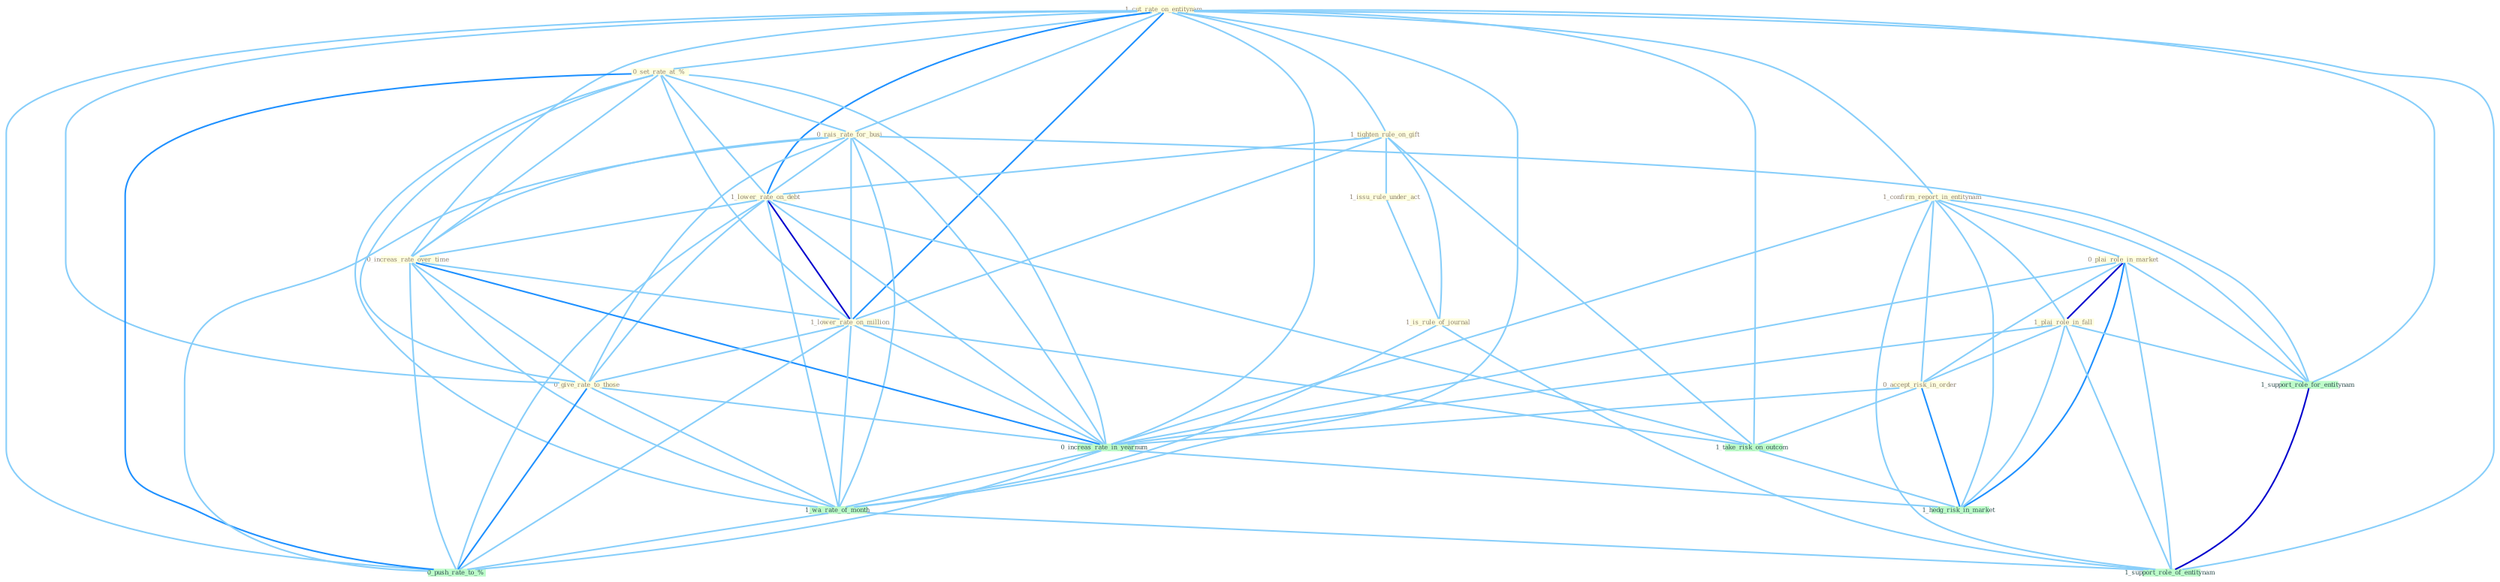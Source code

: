 Graph G{ 
    node
    [shape=polygon,style=filled,width=.5,height=.06,color="#BDFCC9",fixedsize=true,fontsize=4,
    fontcolor="#2f4f4f"];
    {node
    [color="#ffffe0", fontcolor="#8b7d6b"] "1_cut_rate_on_entitynam " "0_set_rate_at_% " "0_rais_rate_for_busi " "1_tighten_rule_on_gift " "1_confirm_report_in_entitynam " "1_issu_rule_under_act " "1_lower_rate_on_debt " "0_increas_rate_over_time " "1_lower_rate_on_million " "0_plai_role_in_market " "1_plai_role_in_fall " "1_is_rule_of_journal " "0_accept_risk_in_order " "0_give_rate_to_those "}
{node [color="#fff0f5", fontcolor="#b22222"]}
edge [color="#B0E2FF"];

	"1_cut_rate_on_entitynam " -- "0_set_rate_at_% " [w="1", color="#87cefa" ];
	"1_cut_rate_on_entitynam " -- "0_rais_rate_for_busi " [w="1", color="#87cefa" ];
	"1_cut_rate_on_entitynam " -- "1_tighten_rule_on_gift " [w="1", color="#87cefa" ];
	"1_cut_rate_on_entitynam " -- "1_confirm_report_in_entitynam " [w="1", color="#87cefa" ];
	"1_cut_rate_on_entitynam " -- "1_lower_rate_on_debt " [w="2", color="#1e90ff" , len=0.8];
	"1_cut_rate_on_entitynam " -- "0_increas_rate_over_time " [w="1", color="#87cefa" ];
	"1_cut_rate_on_entitynam " -- "1_lower_rate_on_million " [w="2", color="#1e90ff" , len=0.8];
	"1_cut_rate_on_entitynam " -- "0_give_rate_to_those " [w="1", color="#87cefa" ];
	"1_cut_rate_on_entitynam " -- "0_increas_rate_in_yearnum " [w="1", color="#87cefa" ];
	"1_cut_rate_on_entitynam " -- "1_wa_rate_of_month " [w="1", color="#87cefa" ];
	"1_cut_rate_on_entitynam " -- "1_support_role_for_entitynam " [w="1", color="#87cefa" ];
	"1_cut_rate_on_entitynam " -- "1_take_risk_on_outcom " [w="1", color="#87cefa" ];
	"1_cut_rate_on_entitynam " -- "0_push_rate_to_% " [w="1", color="#87cefa" ];
	"1_cut_rate_on_entitynam " -- "1_support_role_of_entitynam " [w="1", color="#87cefa" ];
	"0_set_rate_at_% " -- "0_rais_rate_for_busi " [w="1", color="#87cefa" ];
	"0_set_rate_at_% " -- "1_lower_rate_on_debt " [w="1", color="#87cefa" ];
	"0_set_rate_at_% " -- "0_increas_rate_over_time " [w="1", color="#87cefa" ];
	"0_set_rate_at_% " -- "1_lower_rate_on_million " [w="1", color="#87cefa" ];
	"0_set_rate_at_% " -- "0_give_rate_to_those " [w="1", color="#87cefa" ];
	"0_set_rate_at_% " -- "0_increas_rate_in_yearnum " [w="1", color="#87cefa" ];
	"0_set_rate_at_% " -- "1_wa_rate_of_month " [w="1", color="#87cefa" ];
	"0_set_rate_at_% " -- "0_push_rate_to_% " [w="2", color="#1e90ff" , len=0.8];
	"0_rais_rate_for_busi " -- "1_lower_rate_on_debt " [w="1", color="#87cefa" ];
	"0_rais_rate_for_busi " -- "0_increas_rate_over_time " [w="1", color="#87cefa" ];
	"0_rais_rate_for_busi " -- "1_lower_rate_on_million " [w="1", color="#87cefa" ];
	"0_rais_rate_for_busi " -- "0_give_rate_to_those " [w="1", color="#87cefa" ];
	"0_rais_rate_for_busi " -- "0_increas_rate_in_yearnum " [w="1", color="#87cefa" ];
	"0_rais_rate_for_busi " -- "1_wa_rate_of_month " [w="1", color="#87cefa" ];
	"0_rais_rate_for_busi " -- "1_support_role_for_entitynam " [w="1", color="#87cefa" ];
	"0_rais_rate_for_busi " -- "0_push_rate_to_% " [w="1", color="#87cefa" ];
	"1_tighten_rule_on_gift " -- "1_issu_rule_under_act " [w="1", color="#87cefa" ];
	"1_tighten_rule_on_gift " -- "1_lower_rate_on_debt " [w="1", color="#87cefa" ];
	"1_tighten_rule_on_gift " -- "1_lower_rate_on_million " [w="1", color="#87cefa" ];
	"1_tighten_rule_on_gift " -- "1_is_rule_of_journal " [w="1", color="#87cefa" ];
	"1_tighten_rule_on_gift " -- "1_take_risk_on_outcom " [w="1", color="#87cefa" ];
	"1_confirm_report_in_entitynam " -- "0_plai_role_in_market " [w="1", color="#87cefa" ];
	"1_confirm_report_in_entitynam " -- "1_plai_role_in_fall " [w="1", color="#87cefa" ];
	"1_confirm_report_in_entitynam " -- "0_accept_risk_in_order " [w="1", color="#87cefa" ];
	"1_confirm_report_in_entitynam " -- "0_increas_rate_in_yearnum " [w="1", color="#87cefa" ];
	"1_confirm_report_in_entitynam " -- "1_support_role_for_entitynam " [w="1", color="#87cefa" ];
	"1_confirm_report_in_entitynam " -- "1_support_role_of_entitynam " [w="1", color="#87cefa" ];
	"1_confirm_report_in_entitynam " -- "1_hedg_risk_in_market " [w="1", color="#87cefa" ];
	"1_issu_rule_under_act " -- "1_is_rule_of_journal " [w="1", color="#87cefa" ];
	"1_lower_rate_on_debt " -- "0_increas_rate_over_time " [w="1", color="#87cefa" ];
	"1_lower_rate_on_debt " -- "1_lower_rate_on_million " [w="3", color="#0000cd" , len=0.6];
	"1_lower_rate_on_debt " -- "0_give_rate_to_those " [w="1", color="#87cefa" ];
	"1_lower_rate_on_debt " -- "0_increas_rate_in_yearnum " [w="1", color="#87cefa" ];
	"1_lower_rate_on_debt " -- "1_wa_rate_of_month " [w="1", color="#87cefa" ];
	"1_lower_rate_on_debt " -- "1_take_risk_on_outcom " [w="1", color="#87cefa" ];
	"1_lower_rate_on_debt " -- "0_push_rate_to_% " [w="1", color="#87cefa" ];
	"0_increas_rate_over_time " -- "1_lower_rate_on_million " [w="1", color="#87cefa" ];
	"0_increas_rate_over_time " -- "0_give_rate_to_those " [w="1", color="#87cefa" ];
	"0_increas_rate_over_time " -- "0_increas_rate_in_yearnum " [w="2", color="#1e90ff" , len=0.8];
	"0_increas_rate_over_time " -- "1_wa_rate_of_month " [w="1", color="#87cefa" ];
	"0_increas_rate_over_time " -- "0_push_rate_to_% " [w="1", color="#87cefa" ];
	"1_lower_rate_on_million " -- "0_give_rate_to_those " [w="1", color="#87cefa" ];
	"1_lower_rate_on_million " -- "0_increas_rate_in_yearnum " [w="1", color="#87cefa" ];
	"1_lower_rate_on_million " -- "1_wa_rate_of_month " [w="1", color="#87cefa" ];
	"1_lower_rate_on_million " -- "1_take_risk_on_outcom " [w="1", color="#87cefa" ];
	"1_lower_rate_on_million " -- "0_push_rate_to_% " [w="1", color="#87cefa" ];
	"0_plai_role_in_market " -- "1_plai_role_in_fall " [w="3", color="#0000cd" , len=0.6];
	"0_plai_role_in_market " -- "0_accept_risk_in_order " [w="1", color="#87cefa" ];
	"0_plai_role_in_market " -- "0_increas_rate_in_yearnum " [w="1", color="#87cefa" ];
	"0_plai_role_in_market " -- "1_support_role_for_entitynam " [w="1", color="#87cefa" ];
	"0_plai_role_in_market " -- "1_support_role_of_entitynam " [w="1", color="#87cefa" ];
	"0_plai_role_in_market " -- "1_hedg_risk_in_market " [w="2", color="#1e90ff" , len=0.8];
	"1_plai_role_in_fall " -- "0_accept_risk_in_order " [w="1", color="#87cefa" ];
	"1_plai_role_in_fall " -- "0_increas_rate_in_yearnum " [w="1", color="#87cefa" ];
	"1_plai_role_in_fall " -- "1_support_role_for_entitynam " [w="1", color="#87cefa" ];
	"1_plai_role_in_fall " -- "1_support_role_of_entitynam " [w="1", color="#87cefa" ];
	"1_plai_role_in_fall " -- "1_hedg_risk_in_market " [w="1", color="#87cefa" ];
	"1_is_rule_of_journal " -- "1_wa_rate_of_month " [w="1", color="#87cefa" ];
	"1_is_rule_of_journal " -- "1_support_role_of_entitynam " [w="1", color="#87cefa" ];
	"0_accept_risk_in_order " -- "0_increas_rate_in_yearnum " [w="1", color="#87cefa" ];
	"0_accept_risk_in_order " -- "1_take_risk_on_outcom " [w="1", color="#87cefa" ];
	"0_accept_risk_in_order " -- "1_hedg_risk_in_market " [w="2", color="#1e90ff" , len=0.8];
	"0_give_rate_to_those " -- "0_increas_rate_in_yearnum " [w="1", color="#87cefa" ];
	"0_give_rate_to_those " -- "1_wa_rate_of_month " [w="1", color="#87cefa" ];
	"0_give_rate_to_those " -- "0_push_rate_to_% " [w="2", color="#1e90ff" , len=0.8];
	"0_increas_rate_in_yearnum " -- "1_wa_rate_of_month " [w="1", color="#87cefa" ];
	"0_increas_rate_in_yearnum " -- "0_push_rate_to_% " [w="1", color="#87cefa" ];
	"0_increas_rate_in_yearnum " -- "1_hedg_risk_in_market " [w="1", color="#87cefa" ];
	"1_wa_rate_of_month " -- "0_push_rate_to_% " [w="1", color="#87cefa" ];
	"1_wa_rate_of_month " -- "1_support_role_of_entitynam " [w="1", color="#87cefa" ];
	"1_support_role_for_entitynam " -- "1_support_role_of_entitynam " [w="3", color="#0000cd" , len=0.6];
	"1_take_risk_on_outcom " -- "1_hedg_risk_in_market " [w="1", color="#87cefa" ];
}